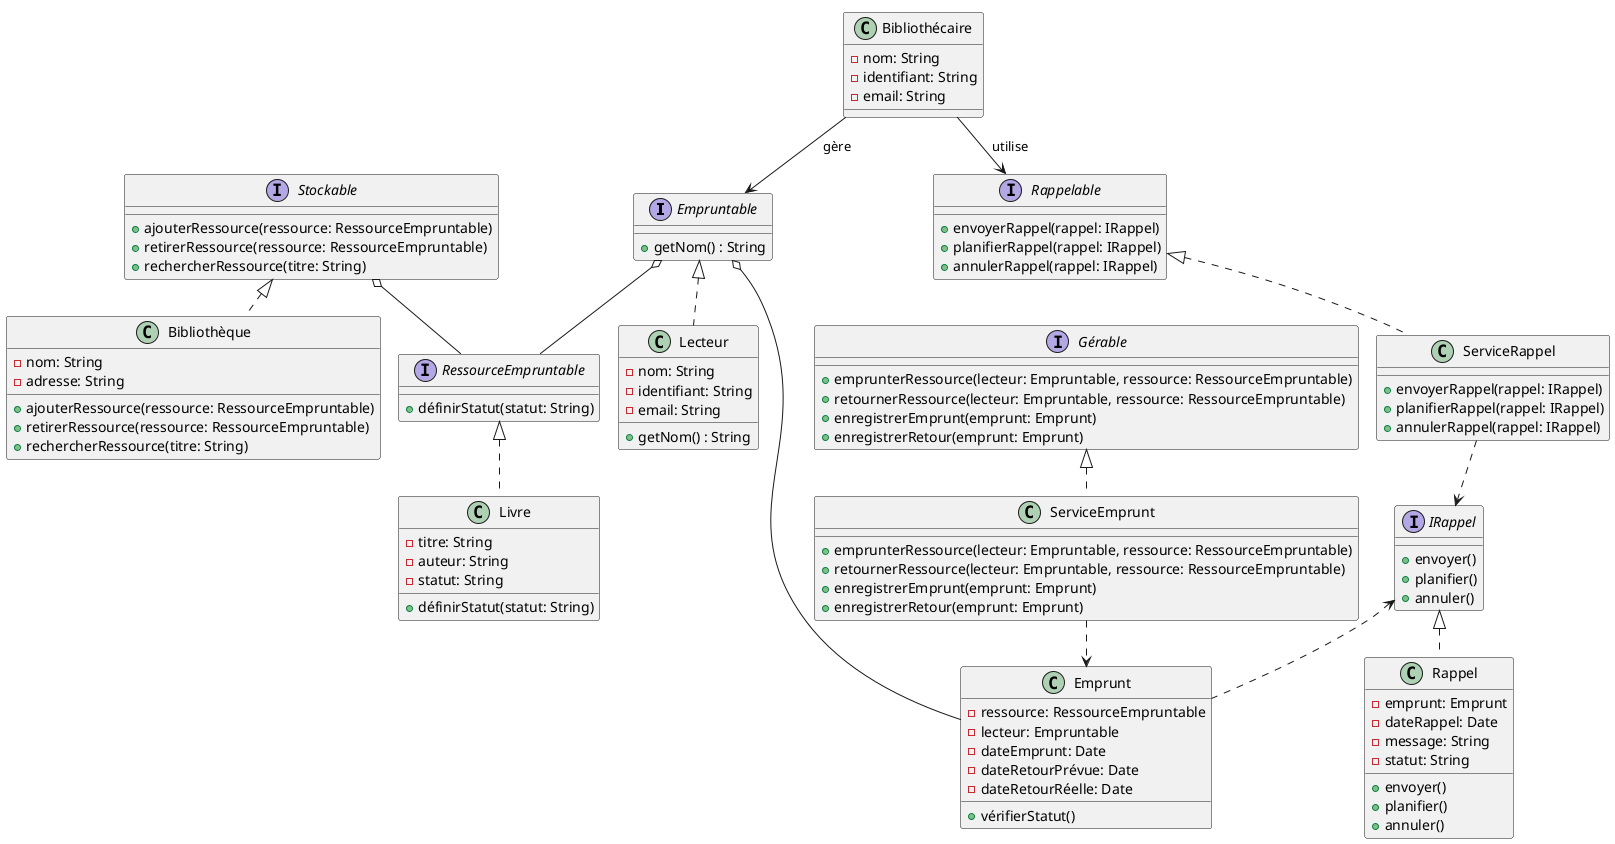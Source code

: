 @startuml
!pragma layout smetana
!define RECTANGLE class

' Interfaces
interface Empruntable {
    + getNom() : String
}

interface Stockable {
    + ajouterRessource(ressource: RessourceEmpruntable)
    + retirerRessource(ressource: RessourceEmpruntable)
    + rechercherRessource(titre: String)
}

interface Gérable {
    + emprunterRessource(lecteur: Empruntable, ressource: RessourceEmpruntable)
    + retournerRessource(lecteur: Empruntable, ressource: RessourceEmpruntable)
    + enregistrerEmprunt(emprunt: Emprunt)
    + enregistrerRetour(emprunt: Emprunt)
}

interface Rappelable {
    + envoyerRappel(rappel: IRappel)
    + planifierRappel(rappel: IRappel)
    + annulerRappel(rappel: IRappel)
}

interface RessourceEmpruntable {
    + définirStatut(statut: String)
}

interface IRappel {
    + envoyer()
    + planifier()
    + annuler()
}

' Classe de Service pour la gestion des emprunts
RECTANGLE ServiceEmprunt implements Gérable {
    + emprunterRessource(lecteur: Empruntable, ressource: RessourceEmpruntable)
    + retournerRessource(lecteur: Empruntable, ressource: RessourceEmpruntable)
    + enregistrerEmprunt(emprunt: Emprunt)
    + enregistrerRetour(emprunt: Emprunt)
}

' Classe de Service pour la gestion des rappels
RECTANGLE ServiceRappel implements Rappelable {
    + envoyerRappel(rappel: IRappel)
    + planifierRappel(rappel: IRappel)
    + annulerRappel(rappel: IRappel)
}

' Classes Entités
RECTANGLE Lecteur implements Empruntable {
    - nom: String
    - identifiant: String
    - email: String
    + getNom() : String
}

RECTANGLE Bibliothécaire {
    - nom: String
    - identifiant: String
    - email: String
}

RECTANGLE Livre implements RessourceEmpruntable {
    - titre: String
    - auteur: String
    - statut: String
    + définirStatut(statut: String)
}

RECTANGLE Emprunt {
    - ressource: RessourceEmpruntable
    - lecteur: Empruntable
    - dateEmprunt: Date
    - dateRetourPrévue: Date
    - dateRetourRéelle: Date
    + vérifierStatut()
}

RECTANGLE Rappel implements IRappel {
    - emprunt: Emprunt
    - dateRappel: Date
    - message: String
    - statut: String
    + envoyer()
    + planifier()
    + annuler()
}

' Classe de service pour la gestion de la bibliothèque
RECTANGLE Bibliothèque implements Stockable {
    - nom: String
    - adresse: String
    + ajouterRessource(ressource: RessourceEmpruntable)
    + retirerRessource(ressource: RessourceEmpruntable)
    + rechercherRessource(titre: String)
}

' Relations
Empruntable o-- Emprunt
Empruntable o-- RessourceEmpruntable
Stockable o-- RessourceEmpruntable
IRappel <.. Emprunt
Bibliothécaire --> Empruntable: gère
Bibliothécaire --> Rappelable: utilise
ServiceRappel ..> IRappel
ServiceEmprunt ..> Emprunt

@enduml
